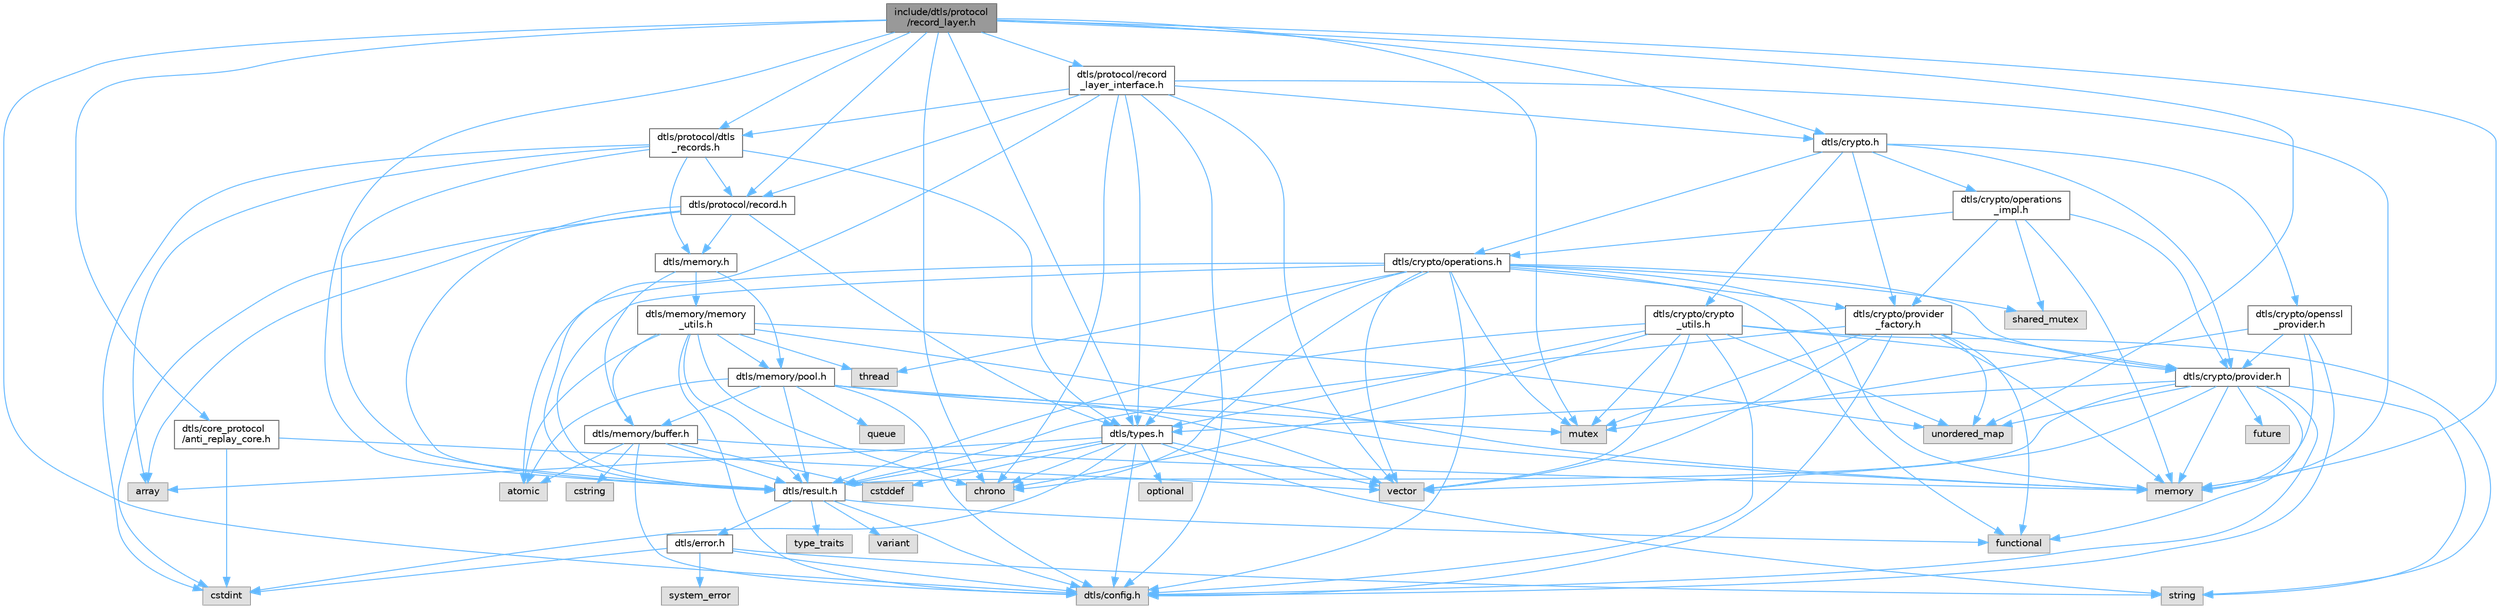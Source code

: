digraph "include/dtls/protocol/record_layer.h"
{
 // LATEX_PDF_SIZE
  bgcolor="transparent";
  edge [fontname=Helvetica,fontsize=10,labelfontname=Helvetica,labelfontsize=10];
  node [fontname=Helvetica,fontsize=10,shape=box,height=0.2,width=0.4];
  Node1 [id="Node000001",label="include/dtls/protocol\l/record_layer.h",height=0.2,width=0.4,color="gray40", fillcolor="grey60", style="filled", fontcolor="black",tooltip=" "];
  Node1 -> Node2 [id="edge1_Node000001_Node000002",color="steelblue1",style="solid",tooltip=" "];
  Node2 [id="Node000002",label="dtls/config.h",height=0.2,width=0.4,color="grey60", fillcolor="#E0E0E0", style="filled",tooltip=" "];
  Node1 -> Node3 [id="edge2_Node000001_Node000003",color="steelblue1",style="solid",tooltip=" "];
  Node3 [id="Node000003",label="dtls/types.h",height=0.2,width=0.4,color="grey40", fillcolor="white", style="filled",URL="$types_8h.html",tooltip="Core DTLS v1.3 Protocol Types and Constants."];
  Node3 -> Node2 [id="edge3_Node000003_Node000002",color="steelblue1",style="solid",tooltip=" "];
  Node3 -> Node4 [id="edge4_Node000003_Node000004",color="steelblue1",style="solid",tooltip=" "];
  Node4 [id="Node000004",label="dtls/result.h",height=0.2,width=0.4,color="grey40", fillcolor="white", style="filled",URL="$result_8h.html",tooltip=" "];
  Node4 -> Node2 [id="edge5_Node000004_Node000002",color="steelblue1",style="solid",tooltip=" "];
  Node4 -> Node5 [id="edge6_Node000004_Node000005",color="steelblue1",style="solid",tooltip=" "];
  Node5 [id="Node000005",label="dtls/error.h",height=0.2,width=0.4,color="grey40", fillcolor="white", style="filled",URL="$error_8h.html",tooltip=" "];
  Node5 -> Node2 [id="edge7_Node000005_Node000002",color="steelblue1",style="solid",tooltip=" "];
  Node5 -> Node6 [id="edge8_Node000005_Node000006",color="steelblue1",style="solid",tooltip=" "];
  Node6 [id="Node000006",label="system_error",height=0.2,width=0.4,color="grey60", fillcolor="#E0E0E0", style="filled",tooltip=" "];
  Node5 -> Node7 [id="edge9_Node000005_Node000007",color="steelblue1",style="solid",tooltip=" "];
  Node7 [id="Node000007",label="string",height=0.2,width=0.4,color="grey60", fillcolor="#E0E0E0", style="filled",tooltip=" "];
  Node5 -> Node8 [id="edge10_Node000005_Node000008",color="steelblue1",style="solid",tooltip=" "];
  Node8 [id="Node000008",label="cstdint",height=0.2,width=0.4,color="grey60", fillcolor="#E0E0E0", style="filled",tooltip=" "];
  Node4 -> Node9 [id="edge11_Node000004_Node000009",color="steelblue1",style="solid",tooltip=" "];
  Node9 [id="Node000009",label="variant",height=0.2,width=0.4,color="grey60", fillcolor="#E0E0E0", style="filled",tooltip=" "];
  Node4 -> Node10 [id="edge12_Node000004_Node000010",color="steelblue1",style="solid",tooltip=" "];
  Node10 [id="Node000010",label="functional",height=0.2,width=0.4,color="grey60", fillcolor="#E0E0E0", style="filled",tooltip=" "];
  Node4 -> Node11 [id="edge13_Node000004_Node000011",color="steelblue1",style="solid",tooltip=" "];
  Node11 [id="Node000011",label="type_traits",height=0.2,width=0.4,color="grey60", fillcolor="#E0E0E0", style="filled",tooltip=" "];
  Node3 -> Node8 [id="edge14_Node000003_Node000008",color="steelblue1",style="solid",tooltip=" "];
  Node3 -> Node12 [id="edge15_Node000003_Node000012",color="steelblue1",style="solid",tooltip=" "];
  Node12 [id="Node000012",label="cstddef",height=0.2,width=0.4,color="grey60", fillcolor="#E0E0E0", style="filled",tooltip=" "];
  Node3 -> Node13 [id="edge16_Node000003_Node000013",color="steelblue1",style="solid",tooltip=" "];
  Node13 [id="Node000013",label="array",height=0.2,width=0.4,color="grey60", fillcolor="#E0E0E0", style="filled",tooltip=" "];
  Node3 -> Node14 [id="edge17_Node000003_Node000014",color="steelblue1",style="solid",tooltip=" "];
  Node14 [id="Node000014",label="vector",height=0.2,width=0.4,color="grey60", fillcolor="#E0E0E0", style="filled",tooltip=" "];
  Node3 -> Node7 [id="edge18_Node000003_Node000007",color="steelblue1",style="solid",tooltip=" "];
  Node3 -> Node15 [id="edge19_Node000003_Node000015",color="steelblue1",style="solid",tooltip=" "];
  Node15 [id="Node000015",label="chrono",height=0.2,width=0.4,color="grey60", fillcolor="#E0E0E0", style="filled",tooltip=" "];
  Node3 -> Node16 [id="edge20_Node000003_Node000016",color="steelblue1",style="solid",tooltip=" "];
  Node16 [id="Node000016",label="optional",height=0.2,width=0.4,color="grey60", fillcolor="#E0E0E0", style="filled",tooltip=" "];
  Node1 -> Node4 [id="edge21_Node000001_Node000004",color="steelblue1",style="solid",tooltip=" "];
  Node1 -> Node17 [id="edge22_Node000001_Node000017",color="steelblue1",style="solid",tooltip=" "];
  Node17 [id="Node000017",label="dtls/protocol/record.h",height=0.2,width=0.4,color="grey40", fillcolor="white", style="filled",URL="$record_8h.html",tooltip=" "];
  Node17 -> Node3 [id="edge23_Node000017_Node000003",color="steelblue1",style="solid",tooltip=" "];
  Node17 -> Node4 [id="edge24_Node000017_Node000004",color="steelblue1",style="solid",tooltip=" "];
  Node17 -> Node18 [id="edge25_Node000017_Node000018",color="steelblue1",style="solid",tooltip=" "];
  Node18 [id="Node000018",label="dtls/memory.h",height=0.2,width=0.4,color="grey40", fillcolor="white", style="filled",URL="$memory_8h.html",tooltip=" "];
  Node18 -> Node19 [id="edge26_Node000018_Node000019",color="steelblue1",style="solid",tooltip=" "];
  Node19 [id="Node000019",label="dtls/memory/buffer.h",height=0.2,width=0.4,color="grey40", fillcolor="white", style="filled",URL="$buffer_8h.html",tooltip=" "];
  Node19 -> Node2 [id="edge27_Node000019_Node000002",color="steelblue1",style="solid",tooltip=" "];
  Node19 -> Node4 [id="edge28_Node000019_Node000004",color="steelblue1",style="solid",tooltip=" "];
  Node19 -> Node20 [id="edge29_Node000019_Node000020",color="steelblue1",style="solid",tooltip=" "];
  Node20 [id="Node000020",label="memory",height=0.2,width=0.4,color="grey60", fillcolor="#E0E0E0", style="filled",tooltip=" "];
  Node19 -> Node12 [id="edge30_Node000019_Node000012",color="steelblue1",style="solid",tooltip=" "];
  Node19 -> Node21 [id="edge31_Node000019_Node000021",color="steelblue1",style="solid",tooltip=" "];
  Node21 [id="Node000021",label="cstring",height=0.2,width=0.4,color="grey60", fillcolor="#E0E0E0", style="filled",tooltip=" "];
  Node19 -> Node22 [id="edge32_Node000019_Node000022",color="steelblue1",style="solid",tooltip=" "];
  Node22 [id="Node000022",label="atomic",height=0.2,width=0.4,color="grey60", fillcolor="#E0E0E0", style="filled",tooltip=" "];
  Node18 -> Node23 [id="edge33_Node000018_Node000023",color="steelblue1",style="solid",tooltip=" "];
  Node23 [id="Node000023",label="dtls/memory/pool.h",height=0.2,width=0.4,color="grey40", fillcolor="white", style="filled",URL="$pool_8h.html",tooltip=" "];
  Node23 -> Node2 [id="edge34_Node000023_Node000002",color="steelblue1",style="solid",tooltip=" "];
  Node23 -> Node4 [id="edge35_Node000023_Node000004",color="steelblue1",style="solid",tooltip=" "];
  Node23 -> Node19 [id="edge36_Node000023_Node000019",color="steelblue1",style="solid",tooltip=" "];
  Node23 -> Node20 [id="edge37_Node000023_Node000020",color="steelblue1",style="solid",tooltip=" "];
  Node23 -> Node24 [id="edge38_Node000023_Node000024",color="steelblue1",style="solid",tooltip=" "];
  Node24 [id="Node000024",label="queue",height=0.2,width=0.4,color="grey60", fillcolor="#E0E0E0", style="filled",tooltip=" "];
  Node23 -> Node25 [id="edge39_Node000023_Node000025",color="steelblue1",style="solid",tooltip=" "];
  Node25 [id="Node000025",label="mutex",height=0.2,width=0.4,color="grey60", fillcolor="#E0E0E0", style="filled",tooltip=" "];
  Node23 -> Node22 [id="edge40_Node000023_Node000022",color="steelblue1",style="solid",tooltip=" "];
  Node23 -> Node14 [id="edge41_Node000023_Node000014",color="steelblue1",style="solid",tooltip=" "];
  Node18 -> Node26 [id="edge42_Node000018_Node000026",color="steelblue1",style="solid",tooltip=" "];
  Node26 [id="Node000026",label="dtls/memory/memory\l_utils.h",height=0.2,width=0.4,color="grey40", fillcolor="white", style="filled",URL="$memory__utils_8h.html",tooltip=" "];
  Node26 -> Node2 [id="edge43_Node000026_Node000002",color="steelblue1",style="solid",tooltip=" "];
  Node26 -> Node4 [id="edge44_Node000026_Node000004",color="steelblue1",style="solid",tooltip=" "];
  Node26 -> Node19 [id="edge45_Node000026_Node000019",color="steelblue1",style="solid",tooltip=" "];
  Node26 -> Node23 [id="edge46_Node000026_Node000023",color="steelblue1",style="solid",tooltip=" "];
  Node26 -> Node20 [id="edge47_Node000026_Node000020",color="steelblue1",style="solid",tooltip=" "];
  Node26 -> Node15 [id="edge48_Node000026_Node000015",color="steelblue1",style="solid",tooltip=" "];
  Node26 -> Node22 [id="edge49_Node000026_Node000022",color="steelblue1",style="solid",tooltip=" "];
  Node26 -> Node27 [id="edge50_Node000026_Node000027",color="steelblue1",style="solid",tooltip=" "];
  Node27 [id="Node000027",label="unordered_map",height=0.2,width=0.4,color="grey60", fillcolor="#E0E0E0", style="filled",tooltip=" "];
  Node26 -> Node28 [id="edge51_Node000026_Node000028",color="steelblue1",style="solid",tooltip=" "];
  Node28 [id="Node000028",label="thread",height=0.2,width=0.4,color="grey60", fillcolor="#E0E0E0", style="filled",tooltip=" "];
  Node17 -> Node8 [id="edge52_Node000017_Node000008",color="steelblue1",style="solid",tooltip=" "];
  Node17 -> Node13 [id="edge53_Node000017_Node000013",color="steelblue1",style="solid",tooltip=" "];
  Node1 -> Node29 [id="edge54_Node000001_Node000029",color="steelblue1",style="solid",tooltip=" "];
  Node29 [id="Node000029",label="dtls/protocol/dtls\l_records.h",height=0.2,width=0.4,color="grey40", fillcolor="white", style="filled",URL="$dtls__records_8h.html",tooltip=" "];
  Node29 -> Node3 [id="edge55_Node000029_Node000003",color="steelblue1",style="solid",tooltip=" "];
  Node29 -> Node4 [id="edge56_Node000029_Node000004",color="steelblue1",style="solid",tooltip=" "];
  Node29 -> Node18 [id="edge57_Node000029_Node000018",color="steelblue1",style="solid",tooltip=" "];
  Node29 -> Node17 [id="edge58_Node000029_Node000017",color="steelblue1",style="solid",tooltip=" "];
  Node29 -> Node8 [id="edge59_Node000029_Node000008",color="steelblue1",style="solid",tooltip=" "];
  Node29 -> Node13 [id="edge60_Node000029_Node000013",color="steelblue1",style="solid",tooltip=" "];
  Node1 -> Node30 [id="edge61_Node000001_Node000030",color="steelblue1",style="solid",tooltip=" "];
  Node30 [id="Node000030",label="dtls/protocol/record\l_layer_interface.h",height=0.2,width=0.4,color="grey40", fillcolor="white", style="filled",URL="$record__layer__interface_8h.html",tooltip=" "];
  Node30 -> Node2 [id="edge62_Node000030_Node000002",color="steelblue1",style="solid",tooltip=" "];
  Node30 -> Node3 [id="edge63_Node000030_Node000003",color="steelblue1",style="solid",tooltip=" "];
  Node30 -> Node4 [id="edge64_Node000030_Node000004",color="steelblue1",style="solid",tooltip=" "];
  Node30 -> Node17 [id="edge65_Node000030_Node000017",color="steelblue1",style="solid",tooltip=" "];
  Node30 -> Node29 [id="edge66_Node000030_Node000029",color="steelblue1",style="solid",tooltip=" "];
  Node30 -> Node31 [id="edge67_Node000030_Node000031",color="steelblue1",style="solid",tooltip=" "];
  Node31 [id="Node000031",label="dtls/crypto.h",height=0.2,width=0.4,color="grey40", fillcolor="white", style="filled",URL="$crypto_8h.html",tooltip=" "];
  Node31 -> Node32 [id="edge68_Node000031_Node000032",color="steelblue1",style="solid",tooltip=" "];
  Node32 [id="Node000032",label="dtls/crypto/provider.h",height=0.2,width=0.4,color="grey40", fillcolor="white", style="filled",URL="$provider_8h.html",tooltip="DTLS v1.3 Cryptographic Provider Interface."];
  Node32 -> Node2 [id="edge69_Node000032_Node000002",color="steelblue1",style="solid",tooltip=" "];
  Node32 -> Node3 [id="edge70_Node000032_Node000003",color="steelblue1",style="solid",tooltip=" "];
  Node32 -> Node4 [id="edge71_Node000032_Node000004",color="steelblue1",style="solid",tooltip=" "];
  Node32 -> Node20 [id="edge72_Node000032_Node000020",color="steelblue1",style="solid",tooltip=" "];
  Node32 -> Node14 [id="edge73_Node000032_Node000014",color="steelblue1",style="solid",tooltip=" "];
  Node32 -> Node7 [id="edge74_Node000032_Node000007",color="steelblue1",style="solid",tooltip=" "];
  Node32 -> Node10 [id="edge75_Node000032_Node000010",color="steelblue1",style="solid",tooltip=" "];
  Node32 -> Node33 [id="edge76_Node000032_Node000033",color="steelblue1",style="solid",tooltip=" "];
  Node33 [id="Node000033",label="future",height=0.2,width=0.4,color="grey60", fillcolor="#E0E0E0", style="filled",tooltip=" "];
  Node32 -> Node27 [id="edge77_Node000032_Node000027",color="steelblue1",style="solid",tooltip=" "];
  Node31 -> Node34 [id="edge78_Node000031_Node000034",color="steelblue1",style="solid",tooltip=" "];
  Node34 [id="Node000034",label="dtls/crypto/provider\l_factory.h",height=0.2,width=0.4,color="grey40", fillcolor="white", style="filled",URL="$provider__factory_8h.html",tooltip=" "];
  Node34 -> Node2 [id="edge79_Node000034_Node000002",color="steelblue1",style="solid",tooltip=" "];
  Node34 -> Node32 [id="edge80_Node000034_Node000032",color="steelblue1",style="solid",tooltip=" "];
  Node34 -> Node4 [id="edge81_Node000034_Node000004",color="steelblue1",style="solid",tooltip=" "];
  Node34 -> Node20 [id="edge82_Node000034_Node000020",color="steelblue1",style="solid",tooltip=" "];
  Node34 -> Node14 [id="edge83_Node000034_Node000014",color="steelblue1",style="solid",tooltip=" "];
  Node34 -> Node10 [id="edge84_Node000034_Node000010",color="steelblue1",style="solid",tooltip=" "];
  Node34 -> Node27 [id="edge85_Node000034_Node000027",color="steelblue1",style="solid",tooltip=" "];
  Node34 -> Node25 [id="edge86_Node000034_Node000025",color="steelblue1",style="solid",tooltip=" "];
  Node31 -> Node35 [id="edge87_Node000031_Node000035",color="steelblue1",style="solid",tooltip=" "];
  Node35 [id="Node000035",label="dtls/crypto/openssl\l_provider.h",height=0.2,width=0.4,color="grey40", fillcolor="white", style="filled",URL="$openssl__provider_8h.html",tooltip=" "];
  Node35 -> Node2 [id="edge88_Node000035_Node000002",color="steelblue1",style="solid",tooltip=" "];
  Node35 -> Node32 [id="edge89_Node000035_Node000032",color="steelblue1",style="solid",tooltip=" "];
  Node35 -> Node20 [id="edge90_Node000035_Node000020",color="steelblue1",style="solid",tooltip=" "];
  Node35 -> Node25 [id="edge91_Node000035_Node000025",color="steelblue1",style="solid",tooltip=" "];
  Node31 -> Node36 [id="edge92_Node000031_Node000036",color="steelblue1",style="solid",tooltip=" "];
  Node36 [id="Node000036",label="dtls/crypto/crypto\l_utils.h",height=0.2,width=0.4,color="grey40", fillcolor="white", style="filled",URL="$crypto__utils_8h.html",tooltip=" "];
  Node36 -> Node2 [id="edge93_Node000036_Node000002",color="steelblue1",style="solid",tooltip=" "];
  Node36 -> Node3 [id="edge94_Node000036_Node000003",color="steelblue1",style="solid",tooltip=" "];
  Node36 -> Node4 [id="edge95_Node000036_Node000004",color="steelblue1",style="solid",tooltip=" "];
  Node36 -> Node32 [id="edge96_Node000036_Node000032",color="steelblue1",style="solid",tooltip=" "];
  Node36 -> Node14 [id="edge97_Node000036_Node000014",color="steelblue1",style="solid",tooltip=" "];
  Node36 -> Node7 [id="edge98_Node000036_Node000007",color="steelblue1",style="solid",tooltip=" "];
  Node36 -> Node15 [id="edge99_Node000036_Node000015",color="steelblue1",style="solid",tooltip=" "];
  Node36 -> Node25 [id="edge100_Node000036_Node000025",color="steelblue1",style="solid",tooltip=" "];
  Node36 -> Node27 [id="edge101_Node000036_Node000027",color="steelblue1",style="solid",tooltip=" "];
  Node31 -> Node37 [id="edge102_Node000031_Node000037",color="steelblue1",style="solid",tooltip=" "];
  Node37 [id="Node000037",label="dtls/crypto/operations.h",height=0.2,width=0.4,color="grey40", fillcolor="white", style="filled",URL="$operations_8h.html",tooltip=" "];
  Node37 -> Node2 [id="edge103_Node000037_Node000002",color="steelblue1",style="solid",tooltip=" "];
  Node37 -> Node3 [id="edge104_Node000037_Node000003",color="steelblue1",style="solid",tooltip=" "];
  Node37 -> Node4 [id="edge105_Node000037_Node000004",color="steelblue1",style="solid",tooltip=" "];
  Node37 -> Node32 [id="edge106_Node000037_Node000032",color="steelblue1",style="solid",tooltip=" "];
  Node37 -> Node34 [id="edge107_Node000037_Node000034",color="steelblue1",style="solid",tooltip=" "];
  Node37 -> Node20 [id="edge108_Node000037_Node000020",color="steelblue1",style="solid",tooltip=" "];
  Node37 -> Node14 [id="edge109_Node000037_Node000014",color="steelblue1",style="solid",tooltip=" "];
  Node37 -> Node10 [id="edge110_Node000037_Node000010",color="steelblue1",style="solid",tooltip=" "];
  Node37 -> Node38 [id="edge111_Node000037_Node000038",color="steelblue1",style="solid",tooltip=" "];
  Node38 [id="Node000038",label="shared_mutex",height=0.2,width=0.4,color="grey60", fillcolor="#E0E0E0", style="filled",tooltip=" "];
  Node37 -> Node22 [id="edge112_Node000037_Node000022",color="steelblue1",style="solid",tooltip=" "];
  Node37 -> Node28 [id="edge113_Node000037_Node000028",color="steelblue1",style="solid",tooltip=" "];
  Node37 -> Node25 [id="edge114_Node000037_Node000025",color="steelblue1",style="solid",tooltip=" "];
  Node37 -> Node15 [id="edge115_Node000037_Node000015",color="steelblue1",style="solid",tooltip=" "];
  Node31 -> Node39 [id="edge116_Node000031_Node000039",color="steelblue1",style="solid",tooltip=" "];
  Node39 [id="Node000039",label="dtls/crypto/operations\l_impl.h",height=0.2,width=0.4,color="grey40", fillcolor="white", style="filled",URL="$operations__impl_8h.html",tooltip=" "];
  Node39 -> Node37 [id="edge117_Node000039_Node000037",color="steelblue1",style="solid",tooltip=" "];
  Node39 -> Node32 [id="edge118_Node000039_Node000032",color="steelblue1",style="solid",tooltip=" "];
  Node39 -> Node34 [id="edge119_Node000039_Node000034",color="steelblue1",style="solid",tooltip=" "];
  Node39 -> Node20 [id="edge120_Node000039_Node000020",color="steelblue1",style="solid",tooltip=" "];
  Node39 -> Node38 [id="edge121_Node000039_Node000038",color="steelblue1",style="solid",tooltip=" "];
  Node30 -> Node20 [id="edge122_Node000030_Node000020",color="steelblue1",style="solid",tooltip=" "];
  Node30 -> Node14 [id="edge123_Node000030_Node000014",color="steelblue1",style="solid",tooltip=" "];
  Node30 -> Node15 [id="edge124_Node000030_Node000015",color="steelblue1",style="solid",tooltip=" "];
  Node1 -> Node40 [id="edge125_Node000001_Node000040",color="steelblue1",style="solid",tooltip=" "];
  Node40 [id="Node000040",label="dtls/core_protocol\l/anti_replay_core.h",height=0.2,width=0.4,color="grey40", fillcolor="white", style="filled",URL="$anti__replay__core_8h.html",tooltip=" "];
  Node40 -> Node8 [id="edge126_Node000040_Node000008",color="steelblue1",style="solid",tooltip=" "];
  Node40 -> Node14 [id="edge127_Node000040_Node000014",color="steelblue1",style="solid",tooltip=" "];
  Node1 -> Node31 [id="edge128_Node000001_Node000031",color="steelblue1",style="solid",tooltip=" "];
  Node1 -> Node20 [id="edge129_Node000001_Node000020",color="steelblue1",style="solid",tooltip=" "];
  Node1 -> Node25 [id="edge130_Node000001_Node000025",color="steelblue1",style="solid",tooltip=" "];
  Node1 -> Node27 [id="edge131_Node000001_Node000027",color="steelblue1",style="solid",tooltip=" "];
  Node1 -> Node15 [id="edge132_Node000001_Node000015",color="steelblue1",style="solid",tooltip=" "];
}
